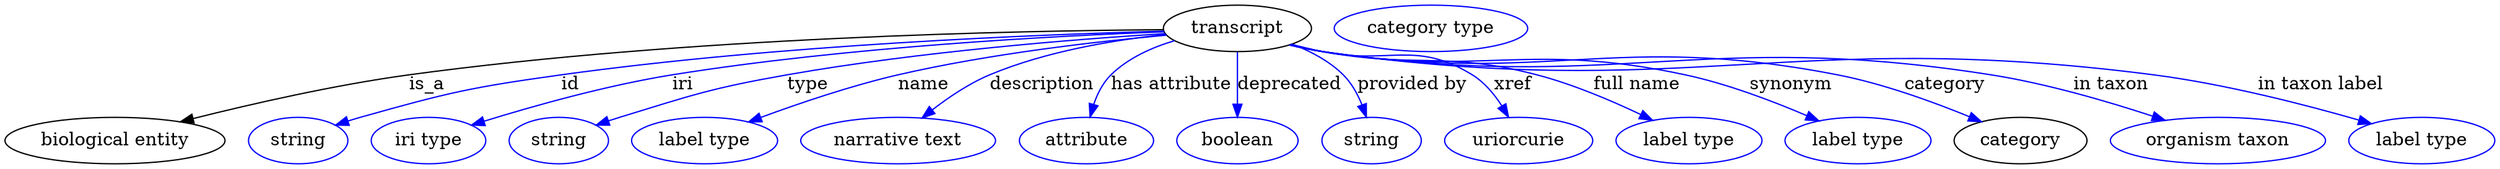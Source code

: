 digraph {
	graph [bb="0,0,1926.7,123"];
	node [label="\N"];
	transcript	[height=0.5,
		label=transcript,
		pos="953.14,105",
		width=1.5887];
	"biological entity"	[height=0.5,
		pos="85.142,18",
		width=2.3651];
	transcript -> "biological entity"	[label=is_a,
		lp="326.14,61.5",
		pos="e,135.66,32.599 895.82,103.98 783.36,103.25 526.09,98.207 312.14,69 254.96,61.194 190.83,46.507 145.36,35.062"];
	id	[color=blue,
		height=0.5,
		label=string,
		pos="226.14,18",
		width=1.0652];
	transcript -> id	[color=blue,
		label=id,
		lp="437.14,61.5",
		pos="e,255.14,29.96 895.99,102.82 799.54,100.24 598.48,92.318 430.14,69 359.95,59.276 342.36,55.205 274.14,36 271.04,35.126 267.84,34.155 \
264.64,33.133",
		style=solid];
	iri	[color=blue,
		height=0.5,
		label="iri type",
		pos="327.14,18",
		width=1.2277];
	transcript -> iri	[color=blue,
		label=iri,
		lp="524.14,61.5",
		pos="e,360.51,29.976 896.23,102.34 812.5,99.249 651.4,90.804 516.14,69 465.23,60.793 408.19,44.718 370.21,33.003",
		style=solid];
	type	[color=blue,
		height=0.5,
		label=string,
		pos="428.14,18",
		width=1.0652];
	transcript -> type	[color=blue,
		label=type,
		lp="621.14,61.5",
		pos="e,457.08,29.97 897.34,100.95 828.32,96.582 707.4,87.019 605.14,69 546.44,58.656 532.13,53.492 475.14,36 472.38,35.153 469.54,34.238 \
466.7,33.289",
		style=solid];
	name	[color=blue,
		height=0.5,
		label="label type",
		pos="541.14,18",
		width=1.5707];
	transcript -> name	[color=blue,
		label=name,
		lp="711.14,61.5",
		pos="e,575.17,32.396 898.41,99.722 845.03,94.841 761.78,85.337 691.14,69 654.62,60.553 614.38,46.89 584.78,35.979",
		style=solid];
	description	[color=blue,
		height=0.5,
		label="narrative text",
		pos="691.14,18",
		width=2.0943];
	transcript -> description	[color=blue,
		label=description,
		lp="801.64,61.5",
		pos="e,709.37,35.476 897.51,100.34 858.15,96.219 804.83,87.485 761.14,69 745.5,62.38 729.94,51.771 717.47,42.026",
		style=solid];
	"has attribute"	[color=blue,
		height=0.5,
		label=attribute,
		pos="836.14,18",
		width=1.4443];
	transcript -> "has attribute"	[color=blue,
		label="has attribute",
		lp="902.14,61.5",
		pos="e,838.92,36.309 904.46,95.471 887.07,90.314 868.5,82.088 855.14,69 848.82,62.808 844.58,54.3 841.74,46.058",
		style=solid];
	deprecated	[color=blue,
		height=0.5,
		label=boolean,
		pos="953.14,18",
		width=1.2999];
	transcript -> deprecated	[color=blue,
		label=deprecated,
		lp="993.64,61.5",
		pos="e,953.14,36.175 953.14,86.799 953.14,75.163 953.14,59.548 953.14,46.237",
		style=solid];
	"provided by"	[color=blue,
		height=0.5,
		label=string,
		pos="1056.1,18",
		width=1.0652];
	transcript -> "provided by"	[color=blue,
		label="provided by",
		lp="1088.6,61.5",
		pos="e,1052.4,36.148 995.65,92.916 1009.6,87.563 1024.3,79.867 1035.1,69 1041.5,62.639 1046,54.089 1049.2,45.859",
		style=solid];
	xref	[color=blue,
		height=0.5,
		label=uriorcurie,
		pos="1170.1,18",
		width=1.5887];
	transcript -> xref	[color=blue,
		label=xref,
		lp="1165.6,61.5",
		pos="e,1162.6,36.149 994.9,92.586 1002.9,90.582 1011.3,88.622 1019.1,87 1070.2,76.481 1090.9,96.581 1135.1,69 1144.5,63.202 1152,53.92 \
1157.6,44.918",
		style=solid];
	"full name"	[color=blue,
		height=0.5,
		label="label type",
		pos="1302.1,18",
		width=1.5707];
	transcript -> "full name"	[color=blue,
		label="full name",
		lp="1261.6,61.5",
		pos="e,1273.9,33.758 994.49,92.384 1002.6,90.375 1011.1,88.465 1019.1,87 1091.7,73.766 1112.8,87.588 1184.1,69 1212,61.74 1241.9,49.03 \
1264.6,38.242",
		style=solid];
	synonym	[color=blue,
		height=0.5,
		label="label type",
		pos="1433.1,18",
		width=1.5707];
	transcript -> synonym	[color=blue,
		label=synonym,
		lp="1381.1,61.5",
		pos="e,1402.8,33.26 993.73,92.27 1002.1,90.22 1010.8,88.323 1019.1,87 1142.3,67.361 1177.2,95.076 1299.1,69 1331.9,61.994 1367.4,48.483 \
1393.6,37.271",
		style=solid];
	category	[height=0.5,
		pos="1559.1,18",
		width=1.4263];
	transcript -> category	[color=blue,
		label=category,
		lp="1500.6,61.5",
		pos="e,1528.8,32.6 993.71,92.147 1002.1,90.106 1010.8,88.244 1019.1,87 1194.3,60.776 1243.3,102.77 1417.1,69 1452.7,62.089 1491.4,47.997 \
1519.4,36.53",
		style=solid];
	"in taxon"	[color=blue,
		height=0.5,
		label="organism taxon",
		pos="1712.1,18",
		width=2.3109];
	transcript -> "in taxon"	[color=blue,
		label="in taxon",
		lp="1629.1,61.5",
		pos="e,1671.2,33.697 993.35,92.165 1001.8,90.095 1010.7,88.218 1019.1,87 1246.7,54.132 1309,104.68 1536.1,69 1579.1,62.248 1626.5,48.407 \
1661.3,36.996",
		style=solid];
	"in taxon label"	[color=blue,
		height=0.5,
		label="label type",
		pos="1870.1,18",
		width=1.5707];
	transcript -> "in taxon label"	[color=blue,
		label="in taxon label",
		lp="1791.6,61.5",
		pos="e,1831.1,31.05 993.34,92.121 1001.8,90.054 1010.7,88.189 1019.1,87 1302.2,47.094 1378.6,105.54 1662.1,69 1717.6,61.859 1779.7,45.844 \
1821.5,33.851",
		style=solid];
	"named thing_category"	[color=blue,
		height=0.5,
		label="category type",
		pos="1103.1,105",
		width=2.0762];
}
